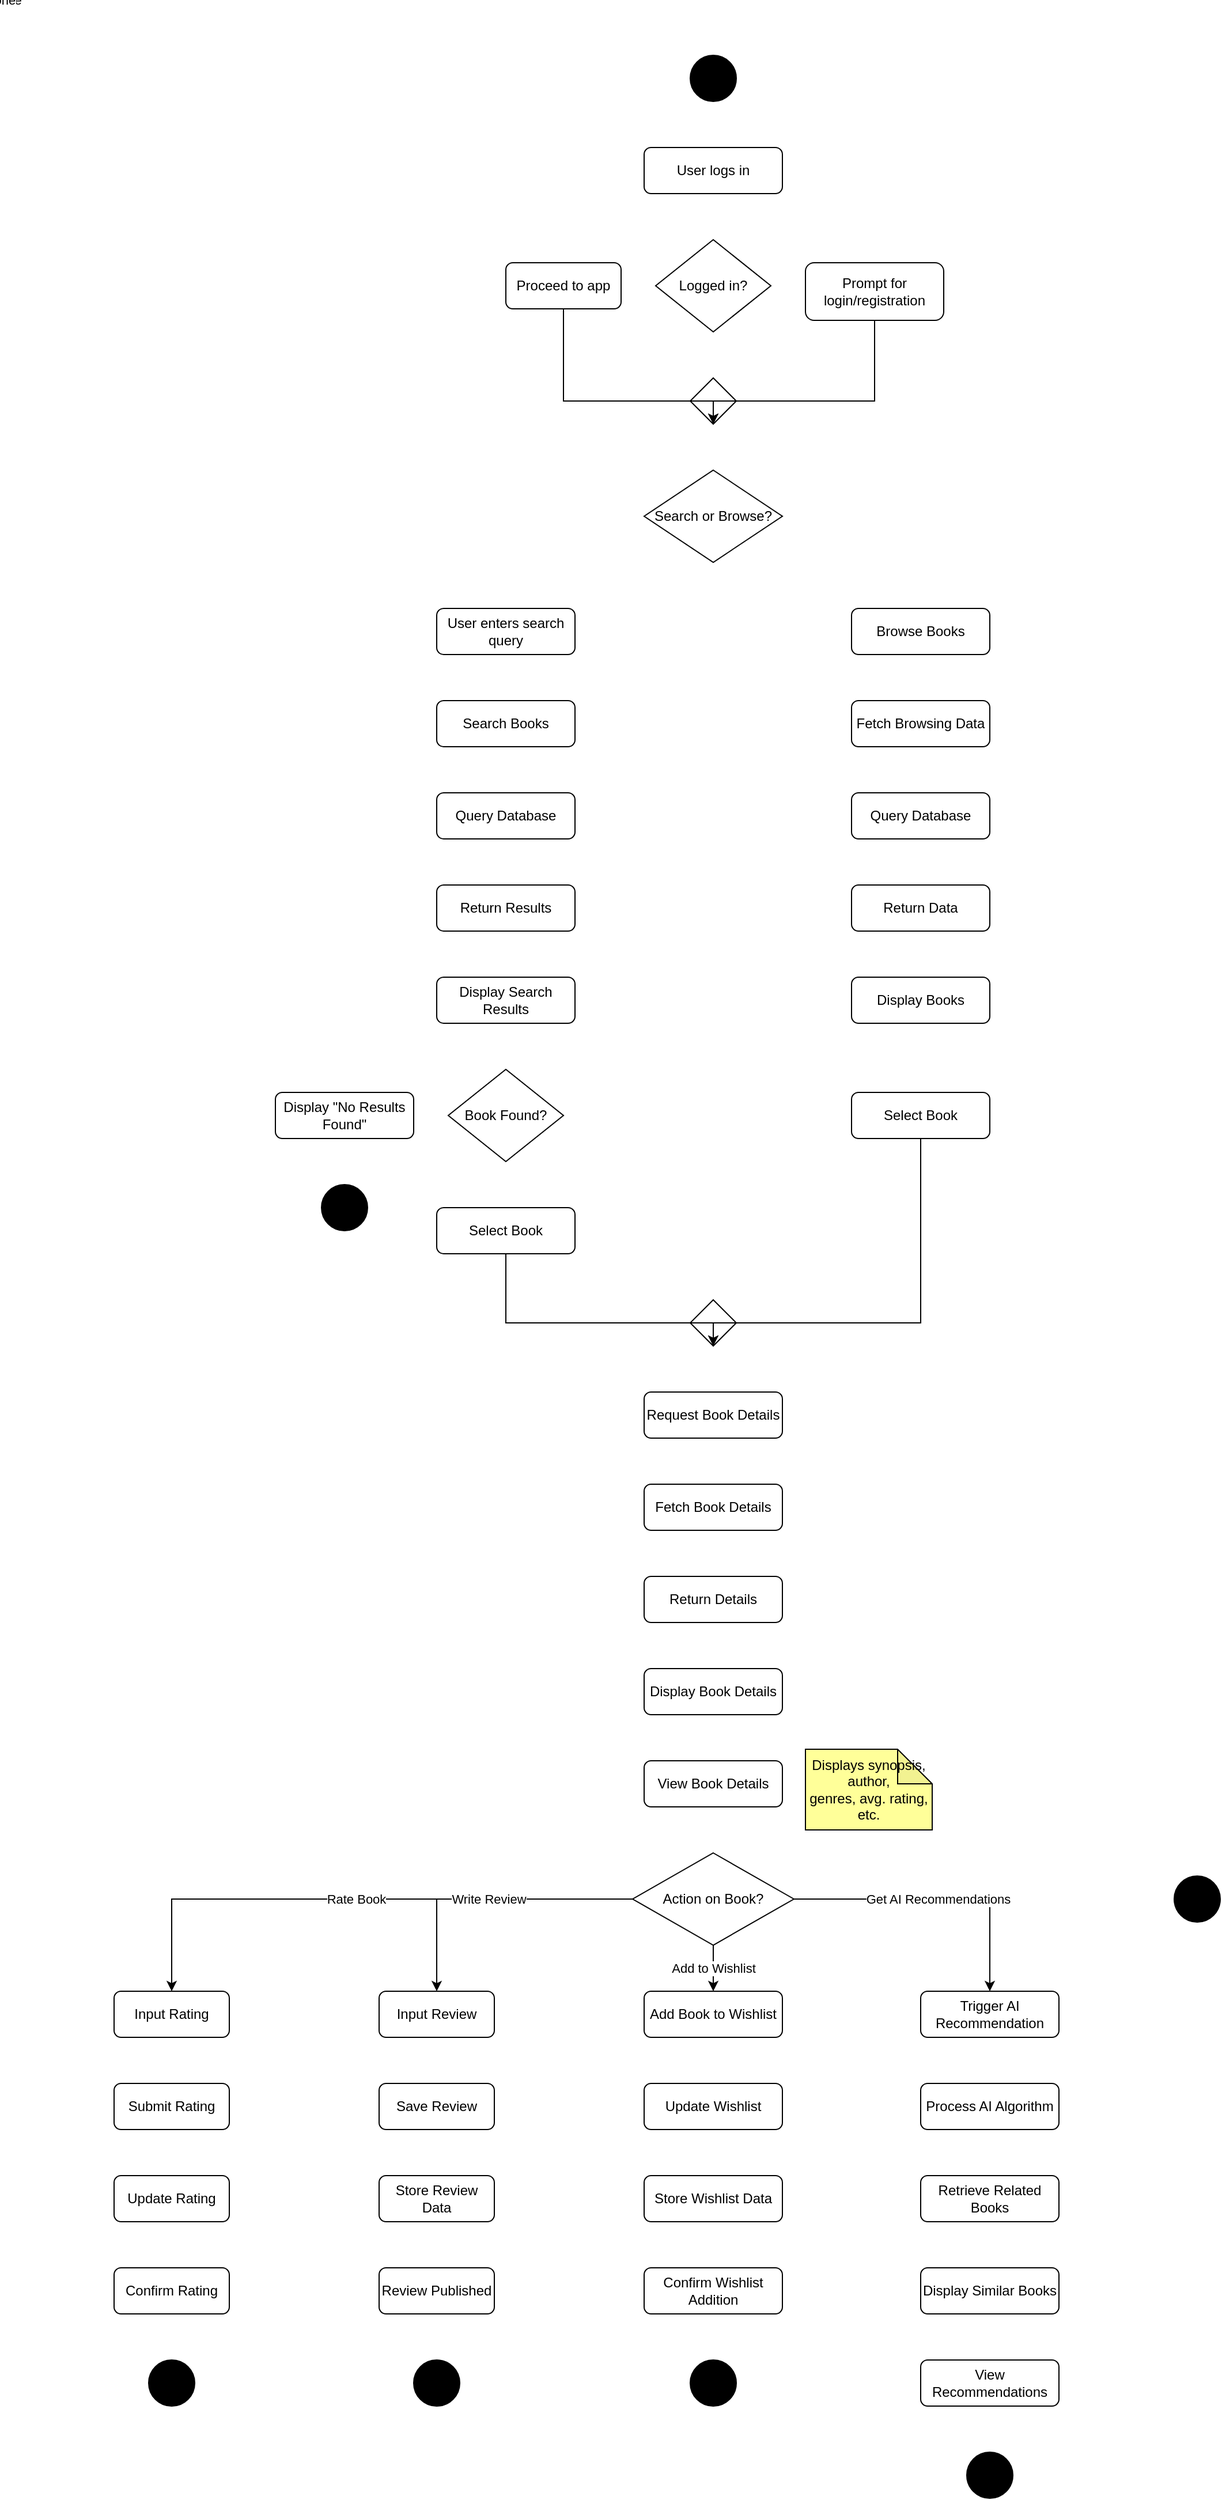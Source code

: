 <mxfile version="22.1.0" type="device">
  <diagram id="true-activity-diagram" name="Page-1">
    <mxGraphModel dx="1600" dy="1200" grid="1" gridSize="10" guides="1" tooltips="1" connect="1" arrows="1" fold="1" page="1" pageScale="1" pageWidth="1200" pageHeight="2300" math="0" shadow="0">
      <root>
        <mxCell id="0" />
        <mxCell id="1" parent="0" />
        
        <mxCell id="start_node" style="ellipse;whiteSpace=wrap;html=1;aspect=fixed;fillColor=#000000;" vertex="1" parent="1">
          <mxGeometry x="580" y="40" width="40" height="40" as="geometry" />
        </mxCell>
        <mxCell id="user_logs_in" value="User logs in" style="rounded=1;whiteSpace=wrap;html=1;" vertex="1" parent="1">
          <mxGeometry x="540" y="120" width="120" height="40" as="geometry" />
        </mxCell>
        <mxCell id="logged_in_decision" value="Logged in?" style="rhombus;whiteSpace=wrap;html=1;" vertex="1" parent="1">
          <mxGeometry x="550" y="200" width="100" height="80" as="geometry" />
        </mxCell>
        <mxCell id="proceed_to_app" value="Proceed to app" style="rounded=1;whiteSpace=wrap;html=1;" vertex="1" parent="1">
          <mxGeometry x="420" y="220" width="100" height="40" as="geometry" />
        </mxCell>
        <mxCell id="prompt_login" value="Prompt for login/registration" style="rounded=1;whiteSpace=wrap;html=1;" vertex="1" parent="1">
          <mxGeometry x="680" y="220" width="120" height="50" as="geometry" />
        </mxCell>
        <mxCell id="login_merge" style="rhombus;whiteSpace=wrap;html=1;aspect=fixed;" vertex="1" parent="1">
          <mxGeometry x="580" y="320" width="40" height="40" as="geometry" />
        </mxCell>

        <mxCell id="search_browse_decision" value="Search or Browse?" style="rhombus;whiteSpace=wrap;html=1;" vertex="1" parent="1">
          <mxGeometry x="540" y="400" width="120" height="80" as="geometry" />
        </mxCell>
        
        <mxCell id="user_enters_search" value="User enters search query" style="rounded=1;whiteSpace=wrap;html=1;" vertex="1" parent="1">
          <mxGeometry x="360" y="520" width="120" height="40" as="geometry" />
        </mxCell>
        <mxCell id="search_books" value="Search Books" style="rounded=1;whiteSpace=wrap;html=1;" vertex="1" parent="1">
          <mxGeometry x="360" y="600" width="120" height="40" as="geometry" />
        </mxCell>
        <mxCell id="query_db_search" value="Query Database" style="rounded=1;whiteSpace=wrap;html=1;" vertex="1" parent="1">
          <mxGeometry x="360" y="680" width="120" height="40" as="geometry" />
        </mxCell>
        <mxCell id="return_results" value="Return Results" style="rounded=1;whiteSpace=wrap;html=1;" vertex="1" parent="1">
          <mxGeometry x="360" y="760" width="120" height="40" as="geometry" />
        </mxCell>
        <mxCell id="display_search_results" value="Display Search Results" style="rounded=1;whiteSpace=wrap;html=1;" vertex="1" parent="1">
          <mxGeometry x="360" y="840" width="120" height="40" as="geometry" />
        </mxCell>
        <mxCell id="book_found_decision" value="Book Found?" style="rhombus;whiteSpace=wrap;html=1;" vertex="1" parent="1">
          <mxGeometry x="370" y="920" width="100" height="80" as="geometry" />
        </mxCell>
        <mxCell id="no_results_found" value='Display "No Results Found"' style="rounded=1;whiteSpace=wrap;html=1;" vertex="1" parent="1">
          <mxGeometry x="220" y="940" width="120" height="40" as="geometry" />
        </mxCell>
        <mxCell id="end_node_no_results" style="ellipse;shape=doubleEllipse;whiteSpace=wrap;html=1;aspect=fixed;fillColor=#000000;" vertex="1" parent="1">
          <mxGeometry x="260" y="1020" width="40" height="40" as="geometry" />
        </mxCell>
        <mxCell id="select_book_search" value="Select Book" style="rounded=1;whiteSpace=wrap;html=1;" vertex="1" parent="1">
          <mxGeometry x="360" y="1040" width="120" height="40" as="geometry" />
        </mxCell>

        <mxCell id="browse_books" value="Browse Books" style="rounded=1;whiteSpace=wrap;html=1;" vertex="1" parent="1">
          <mxGeometry x="720" y="520" width="120" height="40" as="geometry" />
        </mxCell>
        <mxCell id="fetch_browsing_data" value="Fetch Browsing Data" style="rounded=1;whiteSpace=wrap;html=1;" vertex="1" parent="1">
          <mxGeometry x="720" y="600" width="120" height="40" as="geometry" />
        </mxCell>
        <mxCell id="query_db_browse" value="Query Database" style="rounded=1;whiteSpace=wrap;html=1;" vertex="1" parent="1">
          <mxGeometry x="720" y="680" width="120" height="40" as="geometry" />
        </mxCell>
        <mxCell id="return_data" value="Return Data" style="rounded=1;whiteSpace=wrap;html=1;" vertex="1" parent="1">
          <mxGeometry x="720" y="760" width="120" height="40" as="geometry" />
        </mxCell>
        <mxCell id="display_books" value="Display Books" style="rounded=1;whiteSpace=wrap;html=1;" vertex="1" parent="1">
          <mxGeometry x="720" y="840" width="120" height="40" as="geometry" />
        </mxCell>
        <mxCell id="select_book_browse" value="Select Book" style="rounded=1;whiteSpace=wrap;html=1;" vertex="1" parent="1">
          <mxGeometry x="720" y="940" width="120" height="40" as="geometry" />
        </mxCell>

        <mxCell id="select_merge" style="rhombus;whiteSpace=wrap;html=1;aspect=fixed;" vertex="1" parent="1">
          <mxGeometry x="580" y="1120" width="40" height="40" as="geometry" />
        </mxCell>
        <mxCell id="request_book_details" value="Request Book Details" style="rounded=1;whiteSpace=wrap;html=1;" vertex="1" parent="1">
          <mxGeometry x="540" y="1200" width="120" height="40" as="geometry" />
        </mxCell>
        <mxCell id="fetch_book_details" value="Fetch Book Details" style="rounded=1;whiteSpace=wrap;html=1;" vertex="1" parent="1">
          <mxGeometry x="540" y="1280" width="120" height="40" as="geometry" />
        </mxCell>
        <mxCell id="return_details" value="Return Details" style="rounded=1;whiteSpace=wrap;html=1;" vertex="1" parent="1">
          <mxGeometry x="540" y="1360" width="120" height="40" as="geometry" />
        </mxCell>
        <mxCell id="display_book_details" value="Display Book Details" style="rounded=1;whiteSpace=wrap;html=1;" vertex="1" parent="1">
          <mxGeometry x="540" y="1440" width="120" height="40" as="geometry" />
        </mxCell>
        <mxCell id="view_book_details" value="View Book Details" style="rounded=1;whiteSpace=wrap;html=1;" vertex="1" parent="1">
          <mxGeometry x="540" y="1520" width="120" height="40" as="geometry" />
        </mxCell>
        <mxCell id="note_book_details" value="Displays synopsis, author,&lt;br&gt;genres, avg. rating, etc." style="shape=note;whiteSpace=wrap;html=1;backgroundOutline=1;darkOpacity=0.05;fillColor=#FFFF99;strokeColor=#000000;" vertex="1" parent="1">
          <mxGeometry x="680" y="1510" width="110" height="70" as="geometry" />
        </mxCell>

        <mxCell id="action_on_book_decision" value="Action on Book?" style="rhombus;whiteSpace=wrap;html=1;" vertex="1" parent="1">
          <mxGeometry x="530" y="1600" width="140" height="80" as="geometry" />
        </mxCell>
        
        <mxCell id="input_rating" value="Input Rating" style="rounded=1;whiteSpace=wrap;html=1;" vertex="1" parent="1">
          <mxGeometry x="80" y="1720" width="100" height="40" as="geometry" />
        </mxCell>
        <mxCell id="submit_rating" value="Submit Rating" style="rounded=1;whiteSpace=wrap;html=1;" vertex="1" parent="1">
          <mxGeometry x="80" y="1800" width="100" height="40" as="geometry" />
        </mxCell>
        <mxCell id="update_rating" value="Update Rating" style="rounded=1;whiteSpace=wrap;html=1;" vertex="1" parent="1">
          <mxGeometry x="80" y="1880" width="100" height="40" as="geometry" />
        </mxCell>
        <mxCell id="confirm_rating" value="Confirm Rating" style="rounded=1;whiteSpace=wrap;html=1;" vertex="1" parent="1">
          <mxGeometry x="80" y="1960" width="100" height="40" as="geometry" />
        </mxCell>
        <mxCell id="end_node1" style="ellipse;shape=doubleEllipse;whiteSpace=wrap;html=1;aspect=fixed;fillColor=#000000;" vertex="1" parent="1">
          <mxGeometry x="110" y="2040" width="40" height="40" as="geometry" />
        </mxCell>

        <mxCell id="input_review" value="Input Review" style="rounded=1;whiteSpace=wrap;html=1;" vertex="1" parent="1">
          <mxGeometry x="310" y="1720" width="100" height="40" as="geometry" />
        </mxCell>
        <mxCell id="save_review" value="Save Review" style="rounded=1;whiteSpace=wrap;html=1;" vertex="1" parent="1">
          <mxGeometry x="310" y="1800" width="100" height="40" as="geometry" />
        </mxCell>
        <mxCell id="store_review_data" value="Store Review Data" style="rounded=1;whiteSpace=wrap;html=1;" vertex="1" parent="1">
          <mxGeometry x="310" y="1880" width="100" height="40" as="geometry" />
        </mxCell>
        <mxCell id="review_published" value="Review Published" style="rounded=1;whiteSpace=wrap;html=1;" vertex="1" parent="1">
          <mxGeometry x="310" y="1960" width="100" height="40" as="geometry" />
        </mxCell>
        <mxCell id="end_node2" style="ellipse;shape=doubleEllipse;whiteSpace=wrap;html=1;aspect=fixed;fillColor=#000000;" vertex="1" parent="1">
          <mxGeometry x="340" y="2040" width="40" height="40" as="geometry" />
        </mxCell>

        <mxCell id="add_to_wishlist" value="Add Book to Wishlist" style="rounded=1;whiteSpace=wrap;html=1;" vertex="1" parent="1">
          <mxGeometry x="540" y="1720" width="120" height="40" as="geometry" />
        </mxCell>
        <mxCell id="update_wishlist" value="Update Wishlist" style="rounded=1;whiteSpace=wrap;html=1;" vertex="1" parent="1">
          <mxGeometry x="540" y="1800" width="120" height="40" as="geometry" />
        </mxCell>
        <mxCell id="store_wishlist_data" value="Store Wishlist Data" style="rounded=1;whiteSpace=wrap;html=1;" vertex="1" parent="1">
          <mxGeometry x="540" y="1880" width="120" height="40" as="geometry" />
        </mxCell>
        <mxCell id="confirm_wishlist" value="Confirm Wishlist Addition" style="rounded=1;whiteSpace=wrap;html=1;" vertex="1" parent="1">
          <mxGeometry x="540" y="1960" width="120" height="40" as="geometry" />
        </mxCell>
        <mxCell id="end_node3" style="ellipse;shape=doubleEllipse;whiteSpace=wrap;html=1;aspect=fixed;fillColor=#000000;" vertex="1" parent="1">
          <mxGeometry x="580" y="2040" width="40" height="40" as="geometry" />
        </mxCell>

        <mxCell id="trigger_ai" value="Trigger AI Recommendation" style="rounded=1;whiteSpace=wrap;html=1;" vertex="1" parent="1">
          <mxGeometry x="780" y="1720" width="120" height="40" as="geometry" />
        </mxCell>
        <mxCell id="process_ai" value="Process AI Algorithm" style="rounded=1;whiteSpace=wrap;html=1;" vertex="1" parent="1">
          <mxGeometry x="780" y="1800" width="120" height="40" as="geometry" />
        </mxCell>
        <mxCell id="retrieve_related_books" value="Retrieve Related Books" style="rounded=1;whiteSpace=wrap;html=1;" vertex="1" parent="1">
          <mxGeometry x="780" y="1880" width="120" height="40" as="geometry" />
        </mxCell>
        <mxCell id="display_similar_books" value="Display Similar Books" style="rounded=1;whiteSpace=wrap;html=1;" vertex="1" parent="1">
          <mxGeometry x="780" y="1960" width="120" height="40" as="geometry" />
        </mxCell>
        <mxCell id="view_recommendations" value="View Recommendations" style="rounded=1;whiteSpace=wrap;html=1;" vertex="1" parent="1">
          <mxGeometry x="780" y="2040" width="120" height="40" as="geometry" />
        </mxCell>
        <mxCell id="end_node4" style="ellipse;shape=doubleEllipse;whiteSpace=wrap;html=1;aspect=fixed;fillColor=#000000;" vertex="1" parent="1">
          <mxGeometry x="820" y="2120" width="40" height="40" as="geometry" />
        </mxCell>
        
        <mxCell id="end_node_none" style="ellipse;shape=doubleEllipse;whiteSpace=wrap;html=1;aspect=fixed;fillColor=#000000;" vertex="1" parent="1">
          <mxGeometry x="1000" y="1620" width="40" height="40" as="geometry" />
        </mxCell>

        <mxCell style="edgeStyle=orthogonalEdgeStyle;rounded=0;html=1;" edge="1" parent="1" source="start_node" target="user_logs_in" />
        <mxCell style="edgeStyle=orthogonalEdgeStyle;rounded=0;html=1;" edge="1" parent="1" source="user_logs_in" target="logged_in_decision" />
        <mxCell value="Yes" style="edgeStyle=orthogonalEdgeStyle;rounded=0;html=1;" edge="1" parent="1" source="logged_in_decision" target="proceed_to_app" />
        <mxCell value="No" style="edgeStyle=orthogonalEdgeStyle;rounded=0;html=1;" edge="1" parent="1" source="logged_in_decision" target="prompt_login" />
        <mxCell style="edgeStyle=orthogonalEdgeStyle;rounded=0;html=1;entryX=0.5;entryY=1;entryDx=0;entryDy=0;" edge="1" parent="1" source="proceed_to_app" target="login_merge">
            <mxGeometry relative="1" as="geometry"><Array as="points"><mxPoint x="470" y="340" /></Array></mxGeometry>
        </mxCell>
        <mxCell style="edgeStyle=orthogonalEdgeStyle;rounded=0;html=1;entryX=0.5;entryY=1;entryDx=0;entryDy=0;" edge="1" parent="1" source="prompt_login" target="login_merge">
            <mxGeometry relative="1" as="geometry"><Array as="points"><mxPoint x="740" y="340" /></Array></mxGeometry>
        </mxCell>
        <mxCell style="edgeStyle=orthogonalEdgeStyle;rounded=0;html=1;" edge="1" parent="1" source="login_merge" target="search_browse_decision" />
        <mxCell value="Search" style="edgeStyle=orthogonalEdgeStyle;rounded=0;html=1;" edge="1" parent="1" source="search_browse_decision" target="user_enters_search" />
        <mxCell value="Browse" style="edgeStyle=orthogonalEdgeStyle;rounded=0;html=1;" edge="1" parent="1" source="search_browse_decision" target="browse_books" />
        <mxCell style="edgeStyle=orthogonalEdgeStyle;rounded=0;html=1;" edge="1" parent="1" source="user_enters_search" target="search_books" />
        <mxCell style="edgeStyle=orthogonalEdgeStyle;rounded=0;html=1;" edge="1" parent="1" source="search_books" target="query_db_search" />
        <mxCell style="edgeStyle=orthogonalEdgeStyle;rounded=0;html=1;" edge="1" parent="1" source="query_db_search" target="return_results" />
        <mxCell style="edgeStyle=orthogonalEdgeStyle;rounded=0;html=1;" edge="1" parent="1" source="return_results" target="display_search_results" />
        <mxCell style="edgeStyle=orthogonalEdgeStyle;rounded=0;html=1;" edge="1" parent="1" source="display_search_results" target="book_found_decision" />
        <mxCell value="No" style="edgeStyle=orthogonalEdgeStyle;rounded=0;html=1;" edge="1" parent="1" source="book_found_decision" target="no_results_found" />
        <mxCell value="Yes" style="edgeStyle=orthogonalEdgeStyle;rounded=0;html=1;" edge="1" parent="1" source="book_found_decision" target="select_book_search" />
        <mxCell style="edgeStyle=orthogonalEdgeStyle;rounded=0;html=1;" edge="1" parent="1" source="no_results_found" target="end_node_no_results" />
        <mxCell style="edgeStyle=orthogonalEdgeStyle;rounded=0;html=1;" edge="1" parent="1" source="browse_books" target="fetch_browsing_data" />
        <mxCell style="edgeStyle=orthogonalEdgeStyle;rounded=0;html=1;" edge="1" parent="1" source="fetch_browsing_data" target="query_db_browse" />
        <mxCell style="edgeStyle=orthogonalEdgeStyle;rounded=0;html=1;" edge="1" parent="1" source="query_db_browse" target="return_data" />
        <mxCell style="edgeStyle=orthogonalEdgeStyle;rounded=0;html=1;" edge="1" parent="1" source="return_data" target="display_books" />
        <mxCell style="edgeStyle=orthogonalEdgeStyle;rounded=0;html=1;" edge="1" parent="1" source="display_books" target="select_book_browse" />
        <mxCell style="edgeStyle=orthogonalEdgeStyle;rounded=0;html=1;entryX=0.5;entryY=1;entryDx=0;entryDy=0;" edge="1" parent="1" source="select_book_search" target="select_merge">
            <mxGeometry relative="1" as="geometry"><Array as="points"><mxPoint x="420" y="1140" /></Array></mxGeometry>
        </mxCell>
        <mxCell style="edgeStyle=orthogonalEdgeStyle;rounded=0;html=1;entryX=0.5;entryY=1;entryDx=0;entryDy=0;" edge="1" parent="1" source="select_book_browse" target="select_merge">
            <mxGeometry relative="1" as="geometry"><Array as="points"><mxPoint x="780" y="1140" /></Array></mxGeometry>
        </mxCell>
        <mxCell style="edgeStyle=orthogonalEdgeStyle;rounded=0;html=1;" edge="1" parent="1" source="select_merge" target="request_book_details" />
        <mxCell style="edgeStyle=orthogonalEdgeStyle;rounded=0;html=1;" edge="1" parent="1" source="request_book_details" target="fetch_book_details" />
        <mxCell style="edgeStyle=orthogonalEdgeStyle;rounded=0;html=1;" edge="1" parent="1" source="fetch_book_details" target="return_details" />
        <mxCell style="edgeStyle=orthogonalEdgeStyle;rounded=0;html=1;" edge="1" parent="1" source="return_details" target="display_book_details" />
        <mxCell style="edgeStyle=orthogonalEdgeStyle;rounded=0;html=1;" edge="1" parent="1" source="display_book_details" target="view_book_details" />
        <mxCell style="endArrow=none;dashed=1;html=1;rounded=0;" edge="1" parent="1" source="view_book_details" target="note_book_details" />
        <mxCell style="edgeStyle=orthogonalEdgeStyle;rounded=0;html=1;" edge="1" parent="1" source="view_book_details" target="action_on_book_decision" />
        <mxCell value="Rate Book" style="edgeStyle=orthogonalEdgeStyle;rounded=0;html=1;" edge="1" parent="1" source="action_on_book_decision" target="input_rating">
            <mxGeometry relative="1" as="geometry"><Array as="points"><mxPoint x="130" y="1640" /></Array></mxGeometry>
        </mxCell>
        <mxCell value="Write Review" style="edgeStyle=orthogonalEdgeStyle;rounded=0;html=1;" edge="1" parent="1" source="action_on_book_decision" target="input_review">
            <mxGeometry relative="1" as="geometry"><Array as="points"><mxPoint x="360" y="1640" /></Array></mxGeometry>
        </mxCell>
        <mxCell value="Add to Wishlist" style="edgeStyle=orthogonalEdgeStyle;rounded=0;html=1;" edge="1" parent="1" source="action_on_book_decision" target="add_to_wishlist">
            <mxGeometry relative="1" as="geometry"><Array as="points"><mxPoint x="600" y="1640" /></Array></mxGeometry>
        </mxCell>
        <mxCell value="Get AI Recommendations" style="edgeStyle=orthogonalEdgeStyle;rounded=0;html=1;" edge="1" parent="1" source="action_on_book_decision" target="trigger_ai">
            <mxGeometry relative="1" as="geometry"><Array as="points"><mxPoint x="840" y="1640" /></Array></mxGeometry>
        </mxCell>
        <mxCell value="None" style="edgeStyle=orthogonalEdgeStyle;rounded=0;html=1;" edge="1" parent="1" source="action_on_book_decision" target="end_node_none" />
        <mxCell style="edgeStyle=orthogonalEdgeStyle;rounded=0;html=1;" edge="1" parent="1" source="input_rating" target="submit_rating" />
        <mxCell style="edgeStyle=orthogonalEdgeStyle;rounded=0;html=1;" edge="1" parent="1" source="submit_rating" target="update_rating" />
        <mxCell style="edgeStyle=orthogonalEdgeStyle;rounded=0;html=1;" edge="1" parent="1" source="update_rating" target="confirm_rating" />
        <mxCell style="edgeStyle=orthogonalEdgeStyle;rounded=0;html=1;" edge="1" parent="1" source="confirm_rating" target="end_node1" />
        <mxCell style="edgeStyle=orthogonalEdgeStyle;rounded=0;html=1;" edge="1" parent="1" source="input_review" target="save_review" />
        <mxCell style="edgeStyle=orthogonalEdgeStyle;rounded=0;html=1;" edge="1" parent="1" source="save_review" target="store_review_data" />
        <mxCell style="edgeStyle=orthogonalEdgeStyle;rounded=0;html=1;" edge="1" parent="1" source="store_review_data" target="review_published" />
        <mxCell style="edgeStyle=orthogonalEdgeStyle;rounded=0;html=1;" edge="1" parent="1" source="review_published" target="end_node2" />
        <mxCell style="edgeStyle=orthogonalEdgeStyle;rounded=0;html=1;" edge="1" parent="1" source="add_to_wishlist" target="update_wishlist" />
        <mxCell style="edgeStyle=orthogonalEdgeStyle;rounded=0;html=1;" edge="1" parent="1" source="update_wishlist" target="store_wishlist_data" />
        <mxCell style="edgeStyle=orthogonalEdgeStyle;rounded=0;html=1;" edge="1" parent="1" source="store_wishlist_data" target="confirm_wishlist" />
        <mxCell style="edgeStyle=orthogonalEdgeStyle;rounded=0;html=1;" edge="1" parent="1" source="confirm_wishlist" target="end_node3" />
        <mxCell style="edgeStyle=orthogonalEdgeStyle;rounded=0;html=1;" edge="1" parent="1" source="trigger_ai" target="process_ai" />
        <mxCell style="edgeStyle=orthogonalEdgeStyle;rounded=0;html=1;" edge="1" parent="1" source="process_ai" target="retrieve_related_books" />
        <mxCell style="edgeStyle=orthogonalEdgeStyle;rounded=0;html=1;" edge="1" parent="1" source="retrieve_related_books" target="display_similar_books" />
        <mxCell style="edgeStyle=orthogonalEdgeStyle;rounded=0;html=1;" edge="1" parent="1" source="display_similar_books" target="view_recommendations" />
        <mxCell style="edgeStyle=orthogonalEdgeStyle;rounded=0;html=1;" edge="1" parent="1" source="view_recommendations" target="end_node4" />
      </root>
    </mxGraphModel>
  </diagram>
</mxfile>